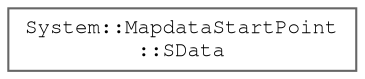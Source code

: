 digraph "Graphical Class Hierarchy"
{
 // LATEX_PDF_SIZE
  bgcolor="transparent";
  edge [fontname=FreeMono,fontsize=10,labelfontname=FreeMono,labelfontsize=10];
  node [fontname=FreeMono,fontsize=10,shape=box,height=0.2,width=0.4];
  rankdir="LR";
  Node0 [label="System::MapdataStartPoint\l::SData",height=0.2,width=0.4,color="grey40", fillcolor="white", style="filled",URL="$class_system_1_1_mapdata_start_point.html#struct_system_1_1_mapdata_start_point_1_1_s_data",tooltip=" "];
}
